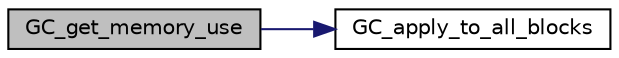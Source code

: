 digraph "GC_get_memory_use"
{
  edge [fontname="Helvetica",fontsize="10",labelfontname="Helvetica",labelfontsize="10"];
  node [fontname="Helvetica",fontsize="10",shape=record];
  rankdir="LR";
  Node1816 [label="GC_get_memory_use",height=0.2,width=0.4,color="black", fillcolor="grey75", style="filled", fontcolor="black"];
  Node1816 -> Node1817 [color="midnightblue",fontsize="10",style="solid",fontname="Helvetica"];
  Node1817 [label="GC_apply_to_all_blocks",height=0.2,width=0.4,color="black", fillcolor="white", style="filled",URL="$d2/d22/headers_8c.html#a48a8aa76f61165c1116bb7a3a52d9ac5"];
}
